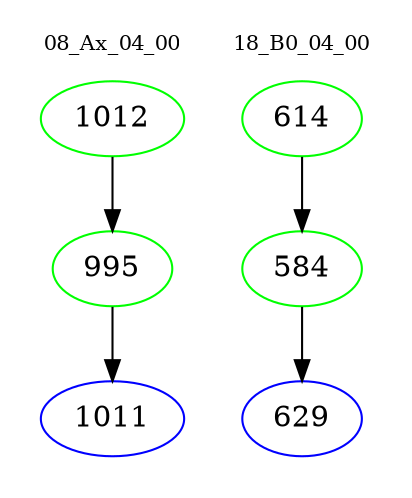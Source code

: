 digraph{
subgraph cluster_0 {
color = white
label = "08_Ax_04_00";
fontsize=10;
T0_1012 [label="1012", color="green"]
T0_1012 -> T0_995 [color="black"]
T0_995 [label="995", color="green"]
T0_995 -> T0_1011 [color="black"]
T0_1011 [label="1011", color="blue"]
}
subgraph cluster_1 {
color = white
label = "18_B0_04_00";
fontsize=10;
T1_614 [label="614", color="green"]
T1_614 -> T1_584 [color="black"]
T1_584 [label="584", color="green"]
T1_584 -> T1_629 [color="black"]
T1_629 [label="629", color="blue"]
}
}
